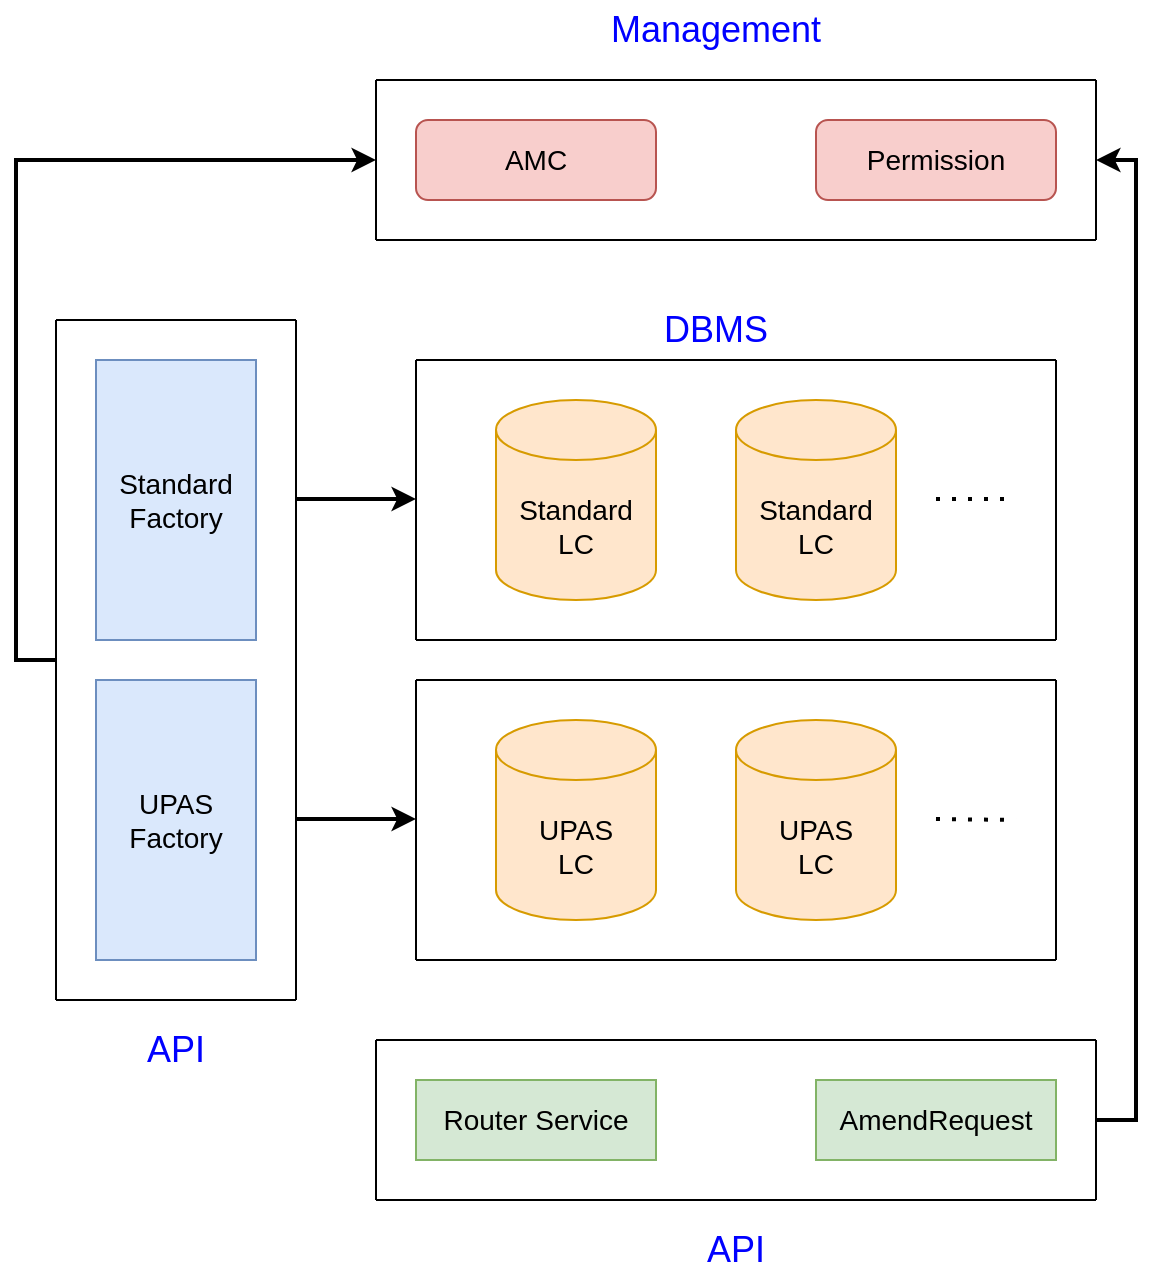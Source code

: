 <mxfile version="20.0.1" type="device"><diagram id="Do7Syho0R2r3Jtk_R8AH" name="Page-1"><mxGraphModel dx="1119" dy="728" grid="1" gridSize="10" guides="1" tooltips="1" connect="1" arrows="1" fold="1" page="1" pageScale="1" pageWidth="850" pageHeight="1100" math="0" shadow="0"><root><mxCell id="0"/><mxCell id="1" parent="0"/><mxCell id="nxzu17AnVhNljxco1c16-5" value="&lt;font style=&quot;font-size: 14px;&quot;&gt;AMC&lt;/font&gt;" style="rounded=1;whiteSpace=wrap;html=1;fillColor=#f8cecc;strokeColor=#b85450;" vertex="1" parent="1"><mxGeometry x="360" y="80" width="120" height="40" as="geometry"/></mxCell><mxCell id="nxzu17AnVhNljxco1c16-6" value="&lt;font style=&quot;font-size: 14px;&quot;&gt;Permission&lt;/font&gt;" style="rounded=1;whiteSpace=wrap;html=1;fillColor=#f8cecc;strokeColor=#b85450;" vertex="1" parent="1"><mxGeometry x="560" y="80" width="120" height="40" as="geometry"/></mxCell><mxCell id="nxzu17AnVhNljxco1c16-7" value="&lt;div&gt;Standard&lt;/div&gt;&lt;div&gt;Factory&lt;br&gt;&lt;/div&gt;" style="rounded=0;whiteSpace=wrap;html=1;fontSize=14;fillColor=#dae8fc;strokeColor=#6c8ebf;" vertex="1" parent="1"><mxGeometry x="200" y="200" width="80" height="140" as="geometry"/></mxCell><mxCell id="nxzu17AnVhNljxco1c16-8" value="&lt;div&gt;UPAS&lt;/div&gt;&lt;div&gt;Factory&lt;br&gt;&lt;/div&gt;" style="rounded=0;whiteSpace=wrap;html=1;fontSize=14;fillColor=#dae8fc;strokeColor=#6c8ebf;" vertex="1" parent="1"><mxGeometry x="200" y="360" width="80" height="140" as="geometry"/></mxCell><mxCell id="nxzu17AnVhNljxco1c16-9" style="edgeStyle=orthogonalEdgeStyle;rounded=0;orthogonalLoop=1;jettySize=auto;html=1;exitX=0.5;exitY=1;exitDx=0;exitDy=0;fontSize=14;" edge="1" parent="1" source="nxzu17AnVhNljxco1c16-5" target="nxzu17AnVhNljxco1c16-5"><mxGeometry relative="1" as="geometry"/></mxCell><mxCell id="nxzu17AnVhNljxco1c16-10" value="&lt;div&gt;Router Service&lt;br&gt;&lt;/div&gt;" style="rounded=0;whiteSpace=wrap;html=1;fontSize=14;fillColor=#d5e8d4;strokeColor=#82b366;" vertex="1" parent="1"><mxGeometry x="360" y="560" width="120" height="40" as="geometry"/></mxCell><mxCell id="nxzu17AnVhNljxco1c16-11" value="Standard LC" style="shape=cylinder3;whiteSpace=wrap;html=1;boundedLbl=1;backgroundOutline=1;size=15;fontSize=14;fillColor=#ffe6cc;strokeColor=#d79b00;" vertex="1" parent="1"><mxGeometry x="400" y="220" width="80" height="100" as="geometry"/></mxCell><mxCell id="nxzu17AnVhNljxco1c16-12" value="Standard LC" style="shape=cylinder3;whiteSpace=wrap;html=1;boundedLbl=1;backgroundOutline=1;size=15;fontSize=14;fillColor=#ffe6cc;strokeColor=#d79b00;" vertex="1" parent="1"><mxGeometry x="520" y="220" width="80" height="100" as="geometry"/></mxCell><mxCell id="nxzu17AnVhNljxco1c16-13" value="&lt;div&gt;UPAS&lt;/div&gt;&lt;div&gt;LC&lt;/div&gt;" style="shape=cylinder3;whiteSpace=wrap;html=1;boundedLbl=1;backgroundOutline=1;size=15;fontSize=14;fillColor=#ffe6cc;strokeColor=#d79b00;" vertex="1" parent="1"><mxGeometry x="400" y="380" width="80" height="100" as="geometry"/></mxCell><mxCell id="nxzu17AnVhNljxco1c16-14" value="&lt;div&gt;UPAS&lt;/div&gt;&lt;div&gt;LC&lt;/div&gt;" style="shape=cylinder3;whiteSpace=wrap;html=1;boundedLbl=1;backgroundOutline=1;size=15;fontSize=14;fillColor=#ffe6cc;strokeColor=#d79b00;" vertex="1" parent="1"><mxGeometry x="520" y="380" width="80" height="100" as="geometry"/></mxCell><mxCell id="nxzu17AnVhNljxco1c16-15" value="" style="endArrow=none;dashed=1;html=1;dashPattern=1 3;strokeWidth=2;rounded=0;fontSize=14;" edge="1" parent="1"><mxGeometry width="50" height="50" relative="1" as="geometry"><mxPoint x="620" y="269.5" as="sourcePoint"/><mxPoint x="660" y="269.5" as="targetPoint"/></mxGeometry></mxCell><mxCell id="nxzu17AnVhNljxco1c16-16" value="" style="endArrow=none;dashed=1;html=1;dashPattern=1 3;strokeWidth=2;rounded=0;fontSize=14;" edge="1" parent="1"><mxGeometry width="50" height="50" relative="1" as="geometry"><mxPoint x="620" y="429.5" as="sourcePoint"/><mxPoint x="660" y="430" as="targetPoint"/></mxGeometry></mxCell><mxCell id="nxzu17AnVhNljxco1c16-18" value="" style="endArrow=none;html=1;rounded=0;fontSize=14;" edge="1" parent="1"><mxGeometry width="50" height="50" relative="1" as="geometry"><mxPoint x="360" y="200" as="sourcePoint"/><mxPoint x="680" y="200" as="targetPoint"/></mxGeometry></mxCell><mxCell id="nxzu17AnVhNljxco1c16-19" value="" style="endArrow=none;html=1;rounded=0;fontSize=14;" edge="1" parent="1"><mxGeometry width="50" height="50" relative="1" as="geometry"><mxPoint x="360" y="340" as="sourcePoint"/><mxPoint x="680" y="340" as="targetPoint"/></mxGeometry></mxCell><mxCell id="nxzu17AnVhNljxco1c16-20" value="" style="endArrow=none;html=1;rounded=0;fontSize=14;" edge="1" parent="1"><mxGeometry width="50" height="50" relative="1" as="geometry"><mxPoint x="360" y="360" as="sourcePoint"/><mxPoint x="680" y="360" as="targetPoint"/></mxGeometry></mxCell><mxCell id="nxzu17AnVhNljxco1c16-21" value="" style="endArrow=none;html=1;rounded=0;fontSize=14;" edge="1" parent="1"><mxGeometry width="50" height="50" relative="1" as="geometry"><mxPoint x="360" y="500" as="sourcePoint"/><mxPoint x="680" y="500" as="targetPoint"/></mxGeometry></mxCell><mxCell id="nxzu17AnVhNljxco1c16-22" value="" style="endArrow=none;html=1;rounded=0;fontSize=14;" edge="1" parent="1"><mxGeometry width="50" height="50" relative="1" as="geometry"><mxPoint x="360" y="340" as="sourcePoint"/><mxPoint x="360" y="200" as="targetPoint"/></mxGeometry></mxCell><mxCell id="nxzu17AnVhNljxco1c16-23" value="" style="endArrow=none;html=1;rounded=0;fontSize=14;" edge="1" parent="1"><mxGeometry width="50" height="50" relative="1" as="geometry"><mxPoint x="680" y="340" as="sourcePoint"/><mxPoint x="680" y="200" as="targetPoint"/></mxGeometry></mxCell><mxCell id="nxzu17AnVhNljxco1c16-24" value="" style="endArrow=none;html=1;rounded=0;fontSize=14;" edge="1" parent="1"><mxGeometry width="50" height="50" relative="1" as="geometry"><mxPoint x="360" y="500" as="sourcePoint"/><mxPoint x="360" y="360" as="targetPoint"/></mxGeometry></mxCell><mxCell id="nxzu17AnVhNljxco1c16-25" value="" style="endArrow=none;html=1;rounded=0;fontSize=14;" edge="1" parent="1"><mxGeometry width="50" height="50" relative="1" as="geometry"><mxPoint x="680" y="500" as="sourcePoint"/><mxPoint x="680" y="360" as="targetPoint"/></mxGeometry></mxCell><mxCell id="nxzu17AnVhNljxco1c16-26" value="AmendRequest" style="rounded=0;whiteSpace=wrap;html=1;fontSize=14;fillColor=#d5e8d4;strokeColor=#82b366;" vertex="1" parent="1"><mxGeometry x="560" y="560" width="120" height="40" as="geometry"/></mxCell><mxCell id="nxzu17AnVhNljxco1c16-27" value="" style="endArrow=none;html=1;rounded=0;fontSize=14;" edge="1" parent="1"><mxGeometry width="50" height="50" relative="1" as="geometry"><mxPoint x="180" y="180" as="sourcePoint"/><mxPoint x="300" y="180" as="targetPoint"/></mxGeometry></mxCell><mxCell id="nxzu17AnVhNljxco1c16-28" value="" style="endArrow=none;html=1;rounded=0;fontSize=14;" edge="1" parent="1"><mxGeometry width="50" height="50" relative="1" as="geometry"><mxPoint x="180" y="520" as="sourcePoint"/><mxPoint x="180" y="180" as="targetPoint"/></mxGeometry></mxCell><mxCell id="nxzu17AnVhNljxco1c16-29" value="" style="endArrow=none;html=1;rounded=0;fontSize=14;" edge="1" parent="1"><mxGeometry width="50" height="50" relative="1" as="geometry"><mxPoint x="300" y="520" as="sourcePoint"/><mxPoint x="300" y="180" as="targetPoint"/></mxGeometry></mxCell><mxCell id="nxzu17AnVhNljxco1c16-30" value="" style="endArrow=none;html=1;rounded=0;fontSize=14;" edge="1" parent="1"><mxGeometry width="50" height="50" relative="1" as="geometry"><mxPoint x="180" y="520" as="sourcePoint"/><mxPoint x="300" y="520" as="targetPoint"/></mxGeometry></mxCell><mxCell id="nxzu17AnVhNljxco1c16-31" value="" style="endArrow=none;html=1;rounded=0;fontSize=14;" edge="1" parent="1"><mxGeometry width="50" height="50" relative="1" as="geometry"><mxPoint x="340" y="620" as="sourcePoint"/><mxPoint x="700" y="620" as="targetPoint"/></mxGeometry></mxCell><mxCell id="nxzu17AnVhNljxco1c16-32" value="" style="endArrow=none;html=1;rounded=0;fontSize=14;" edge="1" parent="1"><mxGeometry width="50" height="50" relative="1" as="geometry"><mxPoint x="340" y="540" as="sourcePoint"/><mxPoint x="700" y="540" as="targetPoint"/></mxGeometry></mxCell><mxCell id="nxzu17AnVhNljxco1c16-33" value="" style="endArrow=none;html=1;rounded=0;fontSize=14;" edge="1" parent="1"><mxGeometry width="50" height="50" relative="1" as="geometry"><mxPoint x="340" y="620" as="sourcePoint"/><mxPoint x="340" y="540" as="targetPoint"/></mxGeometry></mxCell><mxCell id="nxzu17AnVhNljxco1c16-34" value="" style="endArrow=none;html=1;rounded=0;fontSize=14;" edge="1" parent="1"><mxGeometry width="50" height="50" relative="1" as="geometry"><mxPoint x="700" y="620" as="sourcePoint"/><mxPoint x="700" y="540" as="targetPoint"/></mxGeometry></mxCell><mxCell id="nxzu17AnVhNljxco1c16-35" value="" style="endArrow=none;html=1;rounded=0;fontSize=14;" edge="1" parent="1"><mxGeometry width="50" height="50" relative="1" as="geometry"><mxPoint x="340" y="60" as="sourcePoint"/><mxPoint x="700" y="60" as="targetPoint"/></mxGeometry></mxCell><mxCell id="nxzu17AnVhNljxco1c16-36" value="" style="endArrow=none;html=1;rounded=0;fontSize=14;" edge="1" parent="1"><mxGeometry width="50" height="50" relative="1" as="geometry"><mxPoint x="340" y="140" as="sourcePoint"/><mxPoint x="700" y="140" as="targetPoint"/></mxGeometry></mxCell><mxCell id="nxzu17AnVhNljxco1c16-37" value="" style="endArrow=none;html=1;rounded=0;fontSize=14;" edge="1" parent="1"><mxGeometry width="50" height="50" relative="1" as="geometry"><mxPoint x="340" y="140" as="sourcePoint"/><mxPoint x="340" y="60" as="targetPoint"/></mxGeometry></mxCell><mxCell id="nxzu17AnVhNljxco1c16-38" value="" style="endArrow=none;html=1;rounded=0;fontSize=14;" edge="1" parent="1"><mxGeometry width="50" height="50" relative="1" as="geometry"><mxPoint x="700" y="140" as="sourcePoint"/><mxPoint x="700" y="60" as="targetPoint"/></mxGeometry></mxCell><mxCell id="nxzu17AnVhNljxco1c16-39" value="" style="endArrow=classic;html=1;rounded=0;fontSize=14;strokeWidth=2;strokeColor=#000000;" edge="1" parent="1"><mxGeometry width="50" height="50" relative="1" as="geometry"><mxPoint x="300" y="269.5" as="sourcePoint"/><mxPoint x="360" y="269.5" as="targetPoint"/></mxGeometry></mxCell><mxCell id="nxzu17AnVhNljxco1c16-40" value="" style="endArrow=classic;html=1;rounded=0;fontSize=14;strokeWidth=2;strokeColor=#000000;" edge="1" parent="1"><mxGeometry width="50" height="50" relative="1" as="geometry"><mxPoint x="300" y="429.5" as="sourcePoint"/><mxPoint x="360" y="429.5" as="targetPoint"/></mxGeometry></mxCell><mxCell id="nxzu17AnVhNljxco1c16-42" value="" style="endArrow=classic;html=1;rounded=0;fontSize=14;strokeWidth=2;strokeColor=#000000;" edge="1" parent="1"><mxGeometry width="50" height="50" relative="1" as="geometry"><mxPoint x="180" y="350" as="sourcePoint"/><mxPoint x="340" y="100" as="targetPoint"/><Array as="points"><mxPoint x="160" y="350"/><mxPoint x="160" y="100"/></Array></mxGeometry></mxCell><mxCell id="nxzu17AnVhNljxco1c16-43" value="" style="endArrow=classic;html=1;rounded=0;fontSize=14;strokeColor=#000000;strokeWidth=2;" edge="1" parent="1"><mxGeometry width="50" height="50" relative="1" as="geometry"><mxPoint x="700" y="580" as="sourcePoint"/><mxPoint x="700" y="100" as="targetPoint"/><Array as="points"><mxPoint x="720" y="580"/><mxPoint x="720" y="100"/></Array></mxGeometry></mxCell><mxCell id="nxzu17AnVhNljxco1c16-44" value="&lt;font style=&quot;font-size: 18px;&quot; color=&quot;#0000FF&quot;&gt;API&lt;/font&gt;" style="text;html=1;strokeColor=none;fillColor=none;align=center;verticalAlign=middle;whiteSpace=wrap;rounded=0;fontSize=14;" vertex="1" parent="1"><mxGeometry x="460" y="630" width="120" height="30" as="geometry"/></mxCell><mxCell id="nxzu17AnVhNljxco1c16-45" value="&lt;font style=&quot;font-size: 18px;&quot; color=&quot;#0000FF&quot;&gt;API&lt;/font&gt;" style="text;html=1;strokeColor=none;fillColor=none;align=center;verticalAlign=middle;whiteSpace=wrap;rounded=0;fontSize=14;" vertex="1" parent="1"><mxGeometry x="180" y="530" width="120" height="30" as="geometry"/></mxCell><mxCell id="nxzu17AnVhNljxco1c16-46" value="&lt;font style=&quot;font-size: 18px;&quot; color=&quot;#0000FF&quot;&gt;Management&lt;/font&gt;" style="text;html=1;strokeColor=none;fillColor=none;align=center;verticalAlign=middle;whiteSpace=wrap;rounded=0;fontSize=14;" vertex="1" parent="1"><mxGeometry x="450" y="20" width="120" height="30" as="geometry"/></mxCell><mxCell id="nxzu17AnVhNljxco1c16-47" value="&lt;font color=&quot;#0000FF&quot;&gt;DBMS&lt;/font&gt;" style="text;html=1;strokeColor=none;fillColor=none;align=center;verticalAlign=middle;whiteSpace=wrap;rounded=0;fontSize=18;" vertex="1" parent="1"><mxGeometry x="480" y="170" width="60" height="30" as="geometry"/></mxCell></root></mxGraphModel></diagram></mxfile>